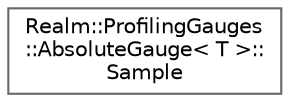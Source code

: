 digraph "Graphical Class Hierarchy"
{
 // LATEX_PDF_SIZE
  bgcolor="transparent";
  edge [fontname=Helvetica,fontsize=10,labelfontname=Helvetica,labelfontsize=10];
  node [fontname=Helvetica,fontsize=10,shape=box,height=0.2,width=0.4];
  rankdir="LR";
  Node0 [id="Node000000",label="Realm::ProfilingGauges\l::AbsoluteGauge\< T \>::\lSample",height=0.2,width=0.4,color="grey40", fillcolor="white", style="filled",URL="$structRealm_1_1ProfilingGauges_1_1AbsoluteGauge_1_1Sample.html",tooltip=" "];
}
